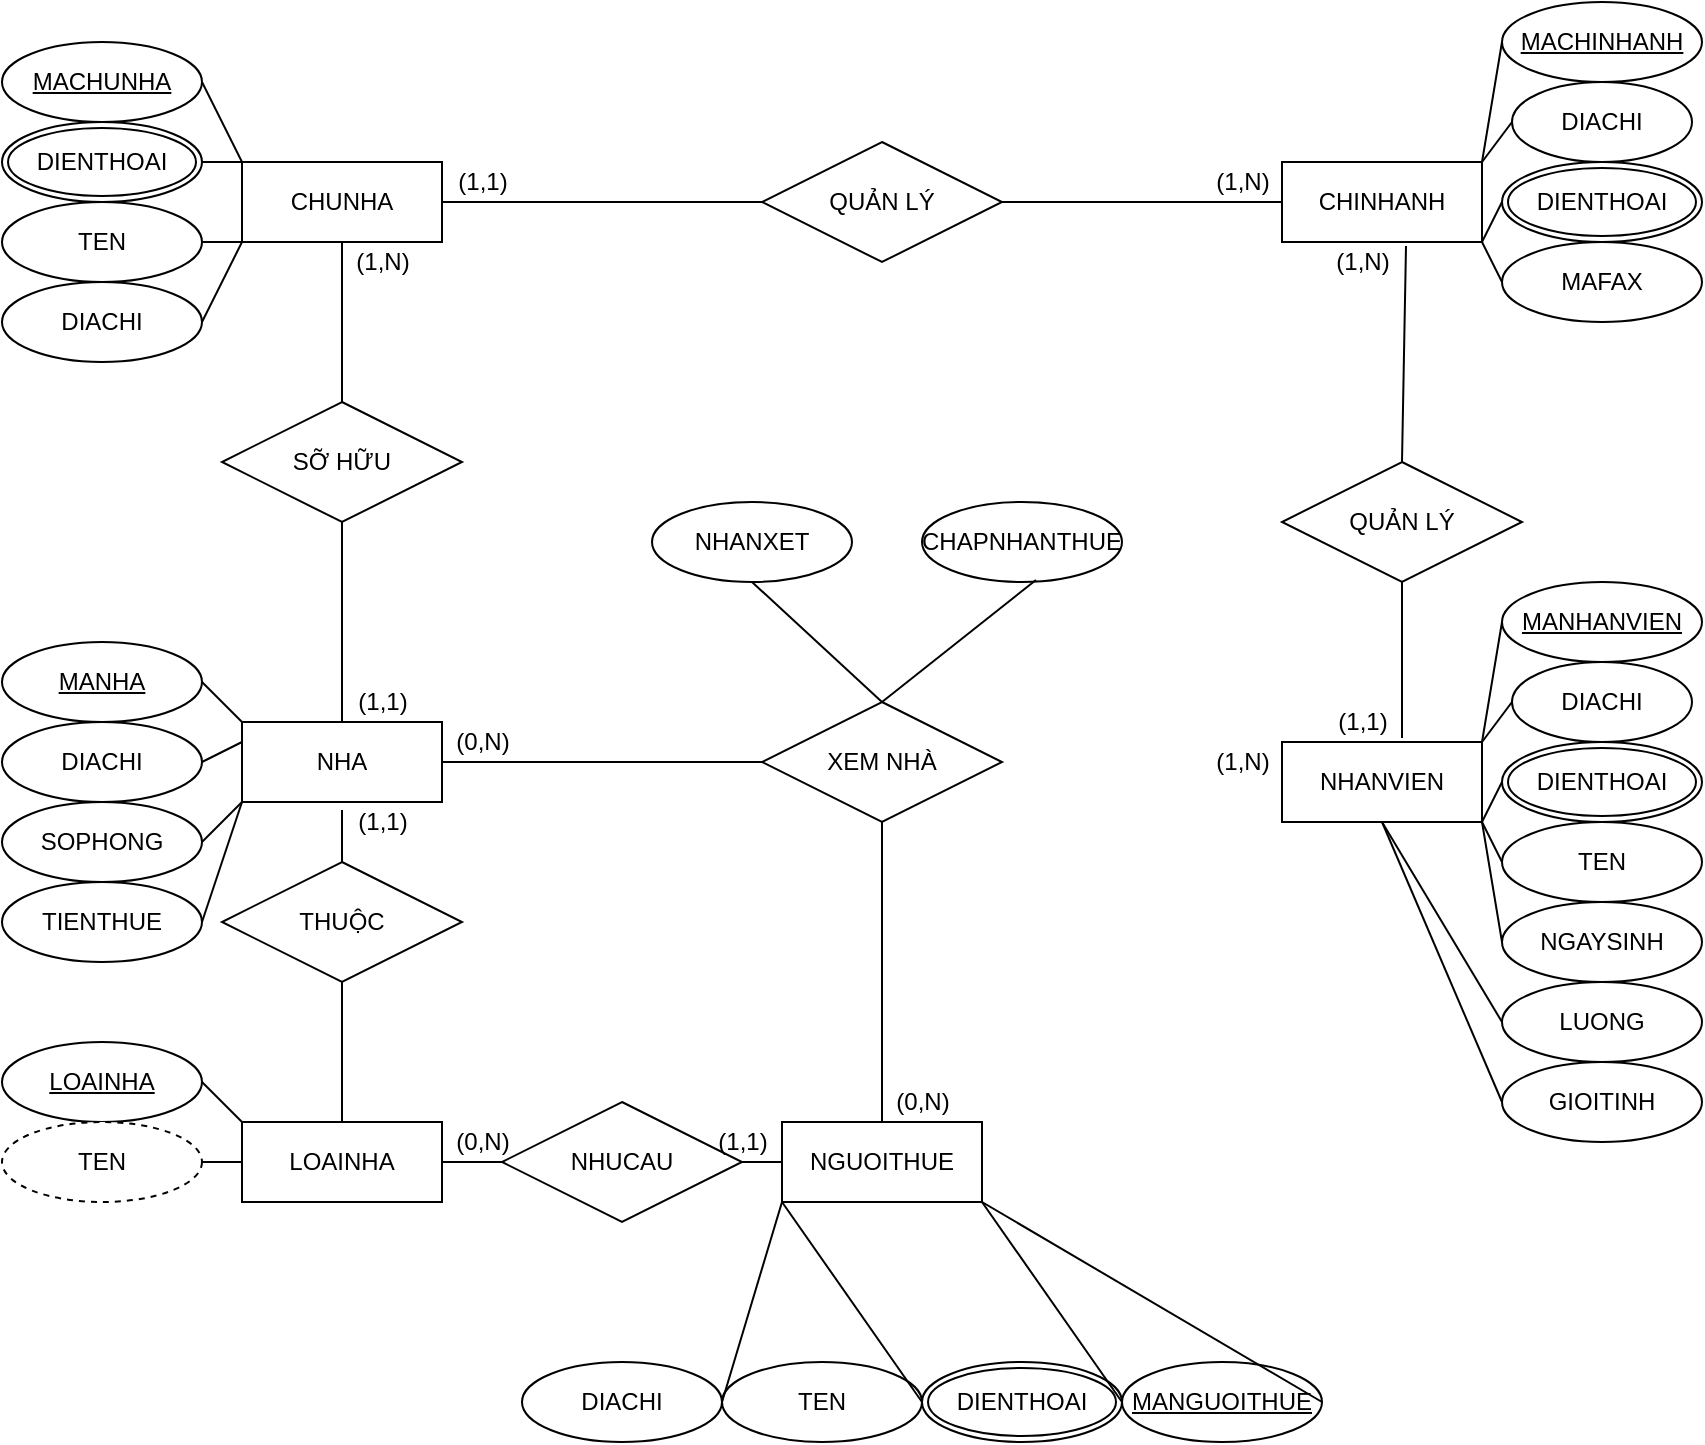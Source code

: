 <mxfile version="14.7.6" type="github">
  <diagram id="R2lEEEUBdFMjLlhIrx00" name="Page-1">
    <mxGraphModel dx="1422" dy="820" grid="1" gridSize="10" guides="1" tooltips="1" connect="1" arrows="1" fold="1" page="1" pageScale="1" pageWidth="850" pageHeight="1100" math="0" shadow="0" extFonts="Permanent Marker^https://fonts.googleapis.com/css?family=Permanent+Marker">
      <root>
        <mxCell id="0" />
        <mxCell id="1" parent="0" />
        <mxCell id="4W3iUB-YqKtE-QNoI75w-1" value="&lt;div&gt;CHUNHA&lt;/div&gt;" style="whiteSpace=wrap;html=1;align=center;" vertex="1" parent="1">
          <mxGeometry x="120" y="80" width="100" height="40" as="geometry" />
        </mxCell>
        <mxCell id="4W3iUB-YqKtE-QNoI75w-3" value="MACHUNHA" style="ellipse;whiteSpace=wrap;html=1;align=center;fontStyle=4;" vertex="1" parent="1">
          <mxGeometry y="20" width="100" height="40" as="geometry" />
        </mxCell>
        <mxCell id="4W3iUB-YqKtE-QNoI75w-5" value="DIACHI" style="ellipse;whiteSpace=wrap;html=1;align=center;" vertex="1" parent="1">
          <mxGeometry y="140" width="100" height="40" as="geometry" />
        </mxCell>
        <mxCell id="4W3iUB-YqKtE-QNoI75w-6" value="TEN" style="ellipse;whiteSpace=wrap;html=1;align=center;" vertex="1" parent="1">
          <mxGeometry y="100" width="100" height="40" as="geometry" />
        </mxCell>
        <mxCell id="4W3iUB-YqKtE-QNoI75w-9" value="&lt;div&gt;DIENTHOAI&lt;/div&gt;" style="ellipse;shape=doubleEllipse;margin=3;whiteSpace=wrap;html=1;align=center;" vertex="1" parent="1">
          <mxGeometry y="60" width="100" height="40" as="geometry" />
        </mxCell>
        <mxCell id="4W3iUB-YqKtE-QNoI75w-10" value="" style="endArrow=none;html=1;rounded=0;exitX=1;exitY=0.5;exitDx=0;exitDy=0;entryX=0;entryY=0;entryDx=0;entryDy=0;" edge="1" parent="1" source="4W3iUB-YqKtE-QNoI75w-3" target="4W3iUB-YqKtE-QNoI75w-1">
          <mxGeometry relative="1" as="geometry">
            <mxPoint x="340" y="420" as="sourcePoint" />
            <mxPoint x="500" y="420" as="targetPoint" />
          </mxGeometry>
        </mxCell>
        <mxCell id="4W3iUB-YqKtE-QNoI75w-14" value="" style="endArrow=none;html=1;rounded=0;exitX=1;exitY=0.5;exitDx=0;exitDy=0;" edge="1" parent="1" source="4W3iUB-YqKtE-QNoI75w-5">
          <mxGeometry relative="1" as="geometry">
            <mxPoint x="340" y="420" as="sourcePoint" />
            <mxPoint x="120" y="120" as="targetPoint" />
          </mxGeometry>
        </mxCell>
        <mxCell id="4W3iUB-YqKtE-QNoI75w-15" value="" style="endArrow=none;html=1;rounded=0;exitX=1;exitY=0.5;exitDx=0;exitDy=0;entryX=0;entryY=1;entryDx=0;entryDy=0;" edge="1" parent="1" source="4W3iUB-YqKtE-QNoI75w-6" target="4W3iUB-YqKtE-QNoI75w-1">
          <mxGeometry relative="1" as="geometry">
            <mxPoint x="340" y="420" as="sourcePoint" />
            <mxPoint x="500" y="420" as="targetPoint" />
          </mxGeometry>
        </mxCell>
        <mxCell id="4W3iUB-YqKtE-QNoI75w-16" value="" style="endArrow=none;html=1;rounded=0;exitX=1;exitY=0.5;exitDx=0;exitDy=0;entryX=0;entryY=0;entryDx=0;entryDy=0;" edge="1" parent="1" source="4W3iUB-YqKtE-QNoI75w-9" target="4W3iUB-YqKtE-QNoI75w-1">
          <mxGeometry relative="1" as="geometry">
            <mxPoint x="340" y="420" as="sourcePoint" />
            <mxPoint x="500" y="420" as="targetPoint" />
          </mxGeometry>
        </mxCell>
        <mxCell id="4W3iUB-YqKtE-QNoI75w-17" value="NHA" style="whiteSpace=wrap;html=1;align=center;" vertex="1" parent="1">
          <mxGeometry x="120" y="360" width="100" height="40" as="geometry" />
        </mxCell>
        <mxCell id="4W3iUB-YqKtE-QNoI75w-18" value="MANHA" style="ellipse;whiteSpace=wrap;html=1;align=center;fontStyle=4;" vertex="1" parent="1">
          <mxGeometry y="320" width="100" height="40" as="geometry" />
        </mxCell>
        <mxCell id="4W3iUB-YqKtE-QNoI75w-19" value="DIACHI" style="ellipse;whiteSpace=wrap;html=1;align=center;" vertex="1" parent="1">
          <mxGeometry y="360" width="100" height="40" as="geometry" />
        </mxCell>
        <mxCell id="4W3iUB-YqKtE-QNoI75w-20" value="SOPHONG" style="ellipse;whiteSpace=wrap;html=1;align=center;" vertex="1" parent="1">
          <mxGeometry y="400" width="100" height="40" as="geometry" />
        </mxCell>
        <mxCell id="4W3iUB-YqKtE-QNoI75w-21" value="&lt;div&gt;TIENTHUE&lt;/div&gt;" style="ellipse;whiteSpace=wrap;html=1;align=center;" vertex="1" parent="1">
          <mxGeometry y="440" width="100" height="40" as="geometry" />
        </mxCell>
        <mxCell id="4W3iUB-YqKtE-QNoI75w-22" value="" style="endArrow=none;html=1;rounded=0;exitX=1;exitY=0.5;exitDx=0;exitDy=0;entryX=0;entryY=1;entryDx=0;entryDy=0;" edge="1" parent="1" source="4W3iUB-YqKtE-QNoI75w-21" target="4W3iUB-YqKtE-QNoI75w-17">
          <mxGeometry relative="1" as="geometry">
            <mxPoint x="340" y="420" as="sourcePoint" />
            <mxPoint x="150" y="390" as="targetPoint" />
          </mxGeometry>
        </mxCell>
        <mxCell id="4W3iUB-YqKtE-QNoI75w-23" value="" style="endArrow=none;html=1;rounded=0;exitX=1;exitY=0.5;exitDx=0;exitDy=0;entryX=0;entryY=1;entryDx=0;entryDy=0;" edge="1" parent="1" source="4W3iUB-YqKtE-QNoI75w-20" target="4W3iUB-YqKtE-QNoI75w-17">
          <mxGeometry relative="1" as="geometry">
            <mxPoint x="340" y="420" as="sourcePoint" />
            <mxPoint x="500" y="420" as="targetPoint" />
          </mxGeometry>
        </mxCell>
        <mxCell id="4W3iUB-YqKtE-QNoI75w-24" value="" style="endArrow=none;html=1;rounded=0;exitX=1;exitY=0.5;exitDx=0;exitDy=0;entryX=0;entryY=0.25;entryDx=0;entryDy=0;" edge="1" parent="1" source="4W3iUB-YqKtE-QNoI75w-19" target="4W3iUB-YqKtE-QNoI75w-17">
          <mxGeometry relative="1" as="geometry">
            <mxPoint x="340" y="420" as="sourcePoint" />
            <mxPoint x="500" y="420" as="targetPoint" />
          </mxGeometry>
        </mxCell>
        <mxCell id="4W3iUB-YqKtE-QNoI75w-25" value="" style="endArrow=none;html=1;rounded=0;exitX=1;exitY=0.5;exitDx=0;exitDy=0;entryX=0;entryY=0;entryDx=0;entryDy=0;" edge="1" parent="1" source="4W3iUB-YqKtE-QNoI75w-18" target="4W3iUB-YqKtE-QNoI75w-17">
          <mxGeometry relative="1" as="geometry">
            <mxPoint x="340" y="420" as="sourcePoint" />
            <mxPoint x="500" y="420" as="targetPoint" />
          </mxGeometry>
        </mxCell>
        <mxCell id="4W3iUB-YqKtE-QNoI75w-26" value="SỠ HỮU" style="shape=rhombus;perimeter=rhombusPerimeter;whiteSpace=wrap;html=1;align=center;" vertex="1" parent="1">
          <mxGeometry x="110" y="200" width="120" height="60" as="geometry" />
        </mxCell>
        <mxCell id="4W3iUB-YqKtE-QNoI75w-36" value="" style="endArrow=none;html=1;rounded=0;exitX=0.5;exitY=0;exitDx=0;exitDy=0;entryX=0.5;entryY=1;entryDx=0;entryDy=0;" edge="1" parent="1" source="4W3iUB-YqKtE-QNoI75w-26" target="4W3iUB-YqKtE-QNoI75w-1">
          <mxGeometry relative="1" as="geometry">
            <mxPoint x="340" y="420" as="sourcePoint" />
            <mxPoint x="500" y="420" as="targetPoint" />
          </mxGeometry>
        </mxCell>
        <mxCell id="4W3iUB-YqKtE-QNoI75w-37" value="&lt;div&gt;(1,N)&lt;/div&gt;" style="text;html=1;align=center;verticalAlign=middle;resizable=0;points=[];autosize=1;strokeColor=none;" vertex="1" parent="1">
          <mxGeometry x="170" y="120" width="40" height="20" as="geometry" />
        </mxCell>
        <mxCell id="4W3iUB-YqKtE-QNoI75w-39" value="" style="endArrow=none;html=1;rounded=0;exitX=0.5;exitY=1;exitDx=0;exitDy=0;" edge="1" parent="1" source="4W3iUB-YqKtE-QNoI75w-26" target="4W3iUB-YqKtE-QNoI75w-17">
          <mxGeometry relative="1" as="geometry">
            <mxPoint x="340" y="420" as="sourcePoint" />
            <mxPoint x="500" y="420" as="targetPoint" />
          </mxGeometry>
        </mxCell>
        <mxCell id="4W3iUB-YqKtE-QNoI75w-40" value="&lt;div&gt;(1,1)&lt;/div&gt;" style="text;html=1;align=center;verticalAlign=middle;resizable=0;points=[];autosize=1;strokeColor=none;" vertex="1" parent="1">
          <mxGeometry x="170" y="340" width="40" height="20" as="geometry" />
        </mxCell>
        <mxCell id="4W3iUB-YqKtE-QNoI75w-43" value="" style="endArrow=none;html=1;rounded=0;exitX=1;exitY=0.5;exitDx=0;exitDy=0;entryX=0;entryY=0;entryDx=0;entryDy=0;" edge="1" source="4W3iUB-YqKtE-QNoI75w-51" parent="1" target="4W3iUB-YqKtE-QNoI75w-47">
          <mxGeometry relative="1" as="geometry">
            <mxPoint x="720" y="410" as="sourcePoint" />
            <mxPoint x="500" y="110" as="targetPoint" />
          </mxGeometry>
        </mxCell>
        <mxCell id="4W3iUB-YqKtE-QNoI75w-44" value="" style="endArrow=none;html=1;rounded=0;exitX=1;exitY=0.5;exitDx=0;exitDy=0;entryX=0;entryY=1;entryDx=0;entryDy=0;" edge="1" source="4W3iUB-YqKtE-QNoI75w-50" target="4W3iUB-YqKtE-QNoI75w-47" parent="1">
          <mxGeometry relative="1" as="geometry">
            <mxPoint x="720" y="410" as="sourcePoint" />
            <mxPoint x="880" y="410" as="targetPoint" />
          </mxGeometry>
        </mxCell>
        <mxCell id="4W3iUB-YqKtE-QNoI75w-45" value="" style="endArrow=none;html=1;rounded=0;exitX=1;exitY=0.5;exitDx=0;exitDy=0;entryX=0;entryY=0;entryDx=0;entryDy=0;" edge="1" source="4W3iUB-YqKtE-QNoI75w-49" target="4W3iUB-YqKtE-QNoI75w-47" parent="1">
          <mxGeometry relative="1" as="geometry">
            <mxPoint x="720" y="410" as="sourcePoint" />
            <mxPoint x="880" y="410" as="targetPoint" />
          </mxGeometry>
        </mxCell>
        <mxCell id="4W3iUB-YqKtE-QNoI75w-46" value="" style="endArrow=none;html=1;rounded=0;exitX=1;exitY=0.5;exitDx=0;exitDy=0;entryX=0;entryY=1;entryDx=0;entryDy=0;" edge="1" source="4W3iUB-YqKtE-QNoI75w-48" target="4W3iUB-YqKtE-QNoI75w-47" parent="1">
          <mxGeometry relative="1" as="geometry">
            <mxPoint x="720" y="410" as="sourcePoint" />
            <mxPoint x="880" y="410" as="targetPoint" />
          </mxGeometry>
        </mxCell>
        <mxCell id="4W3iUB-YqKtE-QNoI75w-47" value="CHINHANH" style="whiteSpace=wrap;html=1;align=center;direction=west;" vertex="1" parent="1">
          <mxGeometry x="640" y="80" width="100" height="40" as="geometry" />
        </mxCell>
        <mxCell id="4W3iUB-YqKtE-QNoI75w-48" value="MACHINHANH" style="ellipse;whiteSpace=wrap;html=1;align=center;fontStyle=4;direction=west;" vertex="1" parent="1">
          <mxGeometry x="750" width="100" height="40" as="geometry" />
        </mxCell>
        <mxCell id="4W3iUB-YqKtE-QNoI75w-49" value="&lt;div&gt;DIENTHOAI&lt;/div&gt;" style="ellipse;shape=doubleEllipse;margin=3;whiteSpace=wrap;html=1;align=center;direction=west;" vertex="1" parent="1">
          <mxGeometry x="750" y="80" width="100" height="40" as="geometry" />
        </mxCell>
        <mxCell id="4W3iUB-YqKtE-QNoI75w-50" value="&lt;div&gt;DIACHI&lt;/div&gt;" style="ellipse;whiteSpace=wrap;html=1;align=center;direction=west;" vertex="1" parent="1">
          <mxGeometry x="755" y="40" width="90" height="40" as="geometry" />
        </mxCell>
        <mxCell id="4W3iUB-YqKtE-QNoI75w-51" value="MAFAX" style="ellipse;whiteSpace=wrap;html=1;align=center;direction=west;" vertex="1" parent="1">
          <mxGeometry x="750" y="120" width="100" height="40" as="geometry" />
        </mxCell>
        <mxCell id="4W3iUB-YqKtE-QNoI75w-53" value="QUẢN LÝ" style="shape=rhombus;perimeter=rhombusPerimeter;whiteSpace=wrap;html=1;align=center;" vertex="1" parent="1">
          <mxGeometry x="380" y="70" width="120" height="60" as="geometry" />
        </mxCell>
        <mxCell id="4W3iUB-YqKtE-QNoI75w-54" value="" style="endArrow=none;html=1;rounded=0;exitX=1;exitY=0.5;exitDx=0;exitDy=0;" edge="1" parent="1" source="4W3iUB-YqKtE-QNoI75w-1" target="4W3iUB-YqKtE-QNoI75w-53">
          <mxGeometry relative="1" as="geometry">
            <mxPoint x="190" y="400" as="sourcePoint" />
            <mxPoint x="350" y="400" as="targetPoint" />
          </mxGeometry>
        </mxCell>
        <mxCell id="4W3iUB-YqKtE-QNoI75w-55" value="" style="endArrow=none;html=1;rounded=0;exitX=1;exitY=0.5;exitDx=0;exitDy=0;" edge="1" parent="1" source="4W3iUB-YqKtE-QNoI75w-53" target="4W3iUB-YqKtE-QNoI75w-47">
          <mxGeometry relative="1" as="geometry">
            <mxPoint x="190" y="400" as="sourcePoint" />
            <mxPoint x="350" y="400" as="targetPoint" />
          </mxGeometry>
        </mxCell>
        <mxCell id="4W3iUB-YqKtE-QNoI75w-56" value="(1,1)" style="text;html=1;align=center;verticalAlign=middle;resizable=0;points=[];autosize=1;strokeColor=none;" vertex="1" parent="1">
          <mxGeometry x="220" y="80" width="40" height="20" as="geometry" />
        </mxCell>
        <mxCell id="4W3iUB-YqKtE-QNoI75w-57" value="(1,N)" style="text;html=1;align=center;verticalAlign=middle;resizable=0;points=[];autosize=1;strokeColor=none;" vertex="1" parent="1">
          <mxGeometry x="600" y="80" width="40" height="20" as="geometry" />
        </mxCell>
        <mxCell id="4W3iUB-YqKtE-QNoI75w-58" value="" style="endArrow=none;html=1;rounded=0;exitX=1;exitY=0.5;exitDx=0;exitDy=0;entryX=0;entryY=0;entryDx=0;entryDy=0;" edge="1" source="4W3iUB-YqKtE-QNoI75w-66" target="4W3iUB-YqKtE-QNoI75w-62" parent="1">
          <mxGeometry relative="1" as="geometry">
            <mxPoint x="720" y="700" as="sourcePoint" />
            <mxPoint x="500" y="400" as="targetPoint" />
          </mxGeometry>
        </mxCell>
        <mxCell id="4W3iUB-YqKtE-QNoI75w-59" value="" style="endArrow=none;html=1;rounded=0;exitX=1;exitY=0.5;exitDx=0;exitDy=0;entryX=0;entryY=1;entryDx=0;entryDy=0;" edge="1" source="4W3iUB-YqKtE-QNoI75w-65" target="4W3iUB-YqKtE-QNoI75w-62" parent="1">
          <mxGeometry relative="1" as="geometry">
            <mxPoint x="720" y="700" as="sourcePoint" />
            <mxPoint x="880" y="700" as="targetPoint" />
          </mxGeometry>
        </mxCell>
        <mxCell id="4W3iUB-YqKtE-QNoI75w-60" value="" style="endArrow=none;html=1;rounded=0;exitX=1;exitY=0.5;exitDx=0;exitDy=0;entryX=0;entryY=0;entryDx=0;entryDy=0;" edge="1" source="4W3iUB-YqKtE-QNoI75w-64" target="4W3iUB-YqKtE-QNoI75w-62" parent="1">
          <mxGeometry relative="1" as="geometry">
            <mxPoint x="720" y="700" as="sourcePoint" />
            <mxPoint x="880" y="700" as="targetPoint" />
          </mxGeometry>
        </mxCell>
        <mxCell id="4W3iUB-YqKtE-QNoI75w-61" value="" style="endArrow=none;html=1;rounded=0;exitX=1;exitY=0.5;exitDx=0;exitDy=0;entryX=0;entryY=1;entryDx=0;entryDy=0;" edge="1" source="4W3iUB-YqKtE-QNoI75w-63" target="4W3iUB-YqKtE-QNoI75w-62" parent="1">
          <mxGeometry relative="1" as="geometry">
            <mxPoint x="720" y="700" as="sourcePoint" />
            <mxPoint x="880" y="700" as="targetPoint" />
          </mxGeometry>
        </mxCell>
        <mxCell id="4W3iUB-YqKtE-QNoI75w-62" value="NHANVIEN" style="whiteSpace=wrap;html=1;align=center;direction=west;" vertex="1" parent="1">
          <mxGeometry x="640" y="370" width="100" height="40" as="geometry" />
        </mxCell>
        <mxCell id="4W3iUB-YqKtE-QNoI75w-63" value="MANHANVIEN" style="ellipse;whiteSpace=wrap;html=1;align=center;fontStyle=4;direction=west;" vertex="1" parent="1">
          <mxGeometry x="750" y="290" width="100" height="40" as="geometry" />
        </mxCell>
        <mxCell id="4W3iUB-YqKtE-QNoI75w-64" value="&lt;div&gt;DIENTHOAI&lt;/div&gt;" style="ellipse;shape=doubleEllipse;margin=3;whiteSpace=wrap;html=1;align=center;direction=west;" vertex="1" parent="1">
          <mxGeometry x="750" y="370" width="100" height="40" as="geometry" />
        </mxCell>
        <mxCell id="4W3iUB-YqKtE-QNoI75w-65" value="&lt;div&gt;DIACHI&lt;/div&gt;" style="ellipse;whiteSpace=wrap;html=1;align=center;direction=west;" vertex="1" parent="1">
          <mxGeometry x="755" y="330" width="90" height="40" as="geometry" />
        </mxCell>
        <mxCell id="4W3iUB-YqKtE-QNoI75w-66" value="TEN" style="ellipse;whiteSpace=wrap;html=1;align=center;direction=west;" vertex="1" parent="1">
          <mxGeometry x="750" y="410" width="100" height="40" as="geometry" />
        </mxCell>
        <mxCell id="4W3iUB-YqKtE-QNoI75w-67" value="(1,N)" style="text;html=1;align=center;verticalAlign=middle;resizable=0;points=[];autosize=1;strokeColor=none;" vertex="1" parent="1">
          <mxGeometry x="600" y="370" width="40" height="20" as="geometry" />
        </mxCell>
        <mxCell id="4W3iUB-YqKtE-QNoI75w-68" value="" style="endArrow=none;html=1;rounded=0;exitX=1;exitY=0.5;exitDx=0;exitDy=0;entryX=0;entryY=0;entryDx=0;entryDy=0;" edge="1" source="4W3iUB-YqKtE-QNoI75w-69" parent="1" target="4W3iUB-YqKtE-QNoI75w-62">
          <mxGeometry relative="1" as="geometry">
            <mxPoint x="715" y="760" as="sourcePoint" />
            <mxPoint x="735" y="470" as="targetPoint" />
          </mxGeometry>
        </mxCell>
        <mxCell id="4W3iUB-YqKtE-QNoI75w-69" value="&lt;div&gt;NGAYSINH&lt;/div&gt;" style="ellipse;whiteSpace=wrap;html=1;align=center;direction=west;" vertex="1" parent="1">
          <mxGeometry x="750" y="450" width="100" height="40" as="geometry" />
        </mxCell>
        <mxCell id="4W3iUB-YqKtE-QNoI75w-70" value="" style="endArrow=none;html=1;rounded=0;exitX=1;exitY=0.5;exitDx=0;exitDy=0;entryX=0.5;entryY=0;entryDx=0;entryDy=0;" edge="1" source="4W3iUB-YqKtE-QNoI75w-71" parent="1" target="4W3iUB-YqKtE-QNoI75w-62">
          <mxGeometry relative="1" as="geometry">
            <mxPoint x="540" y="760" as="sourcePoint" />
            <mxPoint x="560" y="470" as="targetPoint" />
          </mxGeometry>
        </mxCell>
        <mxCell id="4W3iUB-YqKtE-QNoI75w-71" value="LUONG" style="ellipse;whiteSpace=wrap;html=1;align=center;direction=west;" vertex="1" parent="1">
          <mxGeometry x="750" y="490" width="100" height="40" as="geometry" />
        </mxCell>
        <mxCell id="4W3iUB-YqKtE-QNoI75w-72" value="" style="endArrow=none;html=1;rounded=0;exitX=1;exitY=0.5;exitDx=0;exitDy=0;" edge="1" source="4W3iUB-YqKtE-QNoI75w-73" parent="1">
          <mxGeometry relative="1" as="geometry">
            <mxPoint x="700" y="860" as="sourcePoint" />
            <mxPoint x="690" y="410" as="targetPoint" />
          </mxGeometry>
        </mxCell>
        <mxCell id="4W3iUB-YqKtE-QNoI75w-73" value="GIOITINH" style="ellipse;whiteSpace=wrap;html=1;align=center;direction=west;" vertex="1" parent="1">
          <mxGeometry x="750" y="530" width="100" height="40" as="geometry" />
        </mxCell>
        <mxCell id="4W3iUB-YqKtE-QNoI75w-74" value="QUẢN LÝ" style="shape=rhombus;perimeter=rhombusPerimeter;whiteSpace=wrap;html=1;align=center;" vertex="1" parent="1">
          <mxGeometry x="640" y="230" width="120" height="60" as="geometry" />
        </mxCell>
        <mxCell id="4W3iUB-YqKtE-QNoI75w-75" value="" style="endArrow=none;html=1;rounded=0;exitX=0.4;exitY=1.05;exitDx=0;exitDy=0;exitPerimeter=0;" edge="1" target="4W3iUB-YqKtE-QNoI75w-74" parent="1" source="4W3iUB-YqKtE-QNoI75w-62">
          <mxGeometry relative="1" as="geometry">
            <mxPoint x="480" y="260" as="sourcePoint" />
            <mxPoint x="610" y="560" as="targetPoint" />
          </mxGeometry>
        </mxCell>
        <mxCell id="4W3iUB-YqKtE-QNoI75w-76" value="" style="endArrow=none;html=1;rounded=0;exitX=0.5;exitY=0;exitDx=0;exitDy=0;" edge="1" source="4W3iUB-YqKtE-QNoI75w-74" parent="1">
          <mxGeometry relative="1" as="geometry">
            <mxPoint x="450" y="560" as="sourcePoint" />
            <mxPoint x="702" y="122" as="targetPoint" />
          </mxGeometry>
        </mxCell>
        <mxCell id="4W3iUB-YqKtE-QNoI75w-77" value="(1,1)" style="text;html=1;align=center;verticalAlign=middle;resizable=0;points=[];autosize=1;strokeColor=none;" vertex="1" parent="1">
          <mxGeometry x="660" y="350" width="40" height="20" as="geometry" />
        </mxCell>
        <mxCell id="4W3iUB-YqKtE-QNoI75w-78" value="(1,N)" style="text;html=1;align=center;verticalAlign=middle;resizable=0;points=[];autosize=1;strokeColor=none;" vertex="1" parent="1">
          <mxGeometry x="660" y="120" width="40" height="20" as="geometry" />
        </mxCell>
        <mxCell id="4W3iUB-YqKtE-QNoI75w-80" value="LOAINHA" style="whiteSpace=wrap;html=1;align=center;" vertex="1" parent="1">
          <mxGeometry x="120" y="560" width="100" height="40" as="geometry" />
        </mxCell>
        <mxCell id="4W3iUB-YqKtE-QNoI75w-81" value="LOAINHA" style="ellipse;whiteSpace=wrap;html=1;align=center;fontStyle=4;" vertex="1" parent="1">
          <mxGeometry y="520" width="100" height="40" as="geometry" />
        </mxCell>
        <mxCell id="4W3iUB-YqKtE-QNoI75w-82" value="" style="endArrow=none;html=1;rounded=0;exitX=1;exitY=0.5;exitDx=0;exitDy=0;entryX=0;entryY=0;entryDx=0;entryDy=0;" edge="1" source="4W3iUB-YqKtE-QNoI75w-81" parent="1">
          <mxGeometry relative="1" as="geometry">
            <mxPoint x="340" y="620" as="sourcePoint" />
            <mxPoint x="120" y="560" as="targetPoint" />
          </mxGeometry>
        </mxCell>
        <mxCell id="4W3iUB-YqKtE-QNoI75w-83" value="TEN" style="ellipse;whiteSpace=wrap;html=1;align=center;dashed=1;" vertex="1" parent="1">
          <mxGeometry y="560" width="100" height="40" as="geometry" />
        </mxCell>
        <mxCell id="4W3iUB-YqKtE-QNoI75w-84" value="" style="endArrow=none;html=1;rounded=0;exitX=1;exitY=0.5;exitDx=0;exitDy=0;entryX=0;entryY=0.5;entryDx=0;entryDy=0;" edge="1" parent="1" source="4W3iUB-YqKtE-QNoI75w-83" target="4W3iUB-YqKtE-QNoI75w-80">
          <mxGeometry relative="1" as="geometry">
            <mxPoint x="360" y="330" as="sourcePoint" />
            <mxPoint x="520" y="330" as="targetPoint" />
          </mxGeometry>
        </mxCell>
        <mxCell id="4W3iUB-YqKtE-QNoI75w-85" value="THUỘC" style="shape=rhombus;perimeter=rhombusPerimeter;whiteSpace=wrap;html=1;align=center;" vertex="1" parent="1">
          <mxGeometry x="110" y="430" width="120" height="60" as="geometry" />
        </mxCell>
        <mxCell id="4W3iUB-YqKtE-QNoI75w-86" value="" style="endArrow=none;html=1;rounded=0;entryX=0;entryY=0.2;entryDx=0;entryDy=0;entryPerimeter=0;" edge="1" parent="1" target="4W3iUB-YqKtE-QNoI75w-87">
          <mxGeometry relative="1" as="geometry">
            <mxPoint x="170" y="430" as="sourcePoint" />
            <mxPoint x="170" y="380" as="targetPoint" />
          </mxGeometry>
        </mxCell>
        <mxCell id="4W3iUB-YqKtE-QNoI75w-87" value="&lt;div&gt;(1,1)&lt;/div&gt;" style="text;html=1;align=center;verticalAlign=middle;resizable=0;points=[];autosize=1;strokeColor=none;" vertex="1" parent="1">
          <mxGeometry x="170" y="400" width="40" height="20" as="geometry" />
        </mxCell>
        <mxCell id="4W3iUB-YqKtE-QNoI75w-88" value="" style="endArrow=none;html=1;rounded=0;exitX=0.5;exitY=1;exitDx=0;exitDy=0;" edge="1" source="4W3iUB-YqKtE-QNoI75w-85" parent="1">
          <mxGeometry relative="1" as="geometry">
            <mxPoint x="340" y="680" as="sourcePoint" />
            <mxPoint x="170" y="560" as="targetPoint" />
          </mxGeometry>
        </mxCell>
        <mxCell id="4W3iUB-YqKtE-QNoI75w-89" value="&lt;div&gt;(0,N)&lt;/div&gt;" style="text;html=1;align=center;verticalAlign=middle;resizable=0;points=[];autosize=1;strokeColor=none;" vertex="1" parent="1">
          <mxGeometry x="440" y="540" width="40" height="20" as="geometry" />
        </mxCell>
        <mxCell id="4W3iUB-YqKtE-QNoI75w-90" value="NGUOITHUE" style="whiteSpace=wrap;html=1;align=center;" vertex="1" parent="1">
          <mxGeometry x="390" y="560" width="100" height="40" as="geometry" />
        </mxCell>
        <mxCell id="4W3iUB-YqKtE-QNoI75w-91" value="MANGUOITHUE" style="ellipse;whiteSpace=wrap;html=1;align=center;fontStyle=4;" vertex="1" parent="1">
          <mxGeometry x="560" y="680" width="100" height="40" as="geometry" />
        </mxCell>
        <mxCell id="4W3iUB-YqKtE-QNoI75w-92" value="DIACHI" style="ellipse;whiteSpace=wrap;html=1;align=center;" vertex="1" parent="1">
          <mxGeometry x="260" y="680" width="100" height="40" as="geometry" />
        </mxCell>
        <mxCell id="4W3iUB-YqKtE-QNoI75w-93" value="TEN" style="ellipse;whiteSpace=wrap;html=1;align=center;" vertex="1" parent="1">
          <mxGeometry x="360" y="680" width="100" height="40" as="geometry" />
        </mxCell>
        <mxCell id="4W3iUB-YqKtE-QNoI75w-94" value="&lt;div&gt;DIENTHOAI&lt;/div&gt;" style="ellipse;shape=doubleEllipse;margin=3;whiteSpace=wrap;html=1;align=center;" vertex="1" parent="1">
          <mxGeometry x="460" y="680" width="100" height="40" as="geometry" />
        </mxCell>
        <mxCell id="4W3iUB-YqKtE-QNoI75w-95" value="" style="endArrow=none;html=1;rounded=0;exitX=1;exitY=0.5;exitDx=0;exitDy=0;entryX=1;entryY=1;entryDx=0;entryDy=0;" edge="1" source="4W3iUB-YqKtE-QNoI75w-91" target="4W3iUB-YqKtE-QNoI75w-90" parent="1">
          <mxGeometry relative="1" as="geometry">
            <mxPoint x="610" y="900" as="sourcePoint" />
            <mxPoint x="770" y="900" as="targetPoint" />
          </mxGeometry>
        </mxCell>
        <mxCell id="4W3iUB-YqKtE-QNoI75w-96" value="" style="endArrow=none;html=1;rounded=0;exitX=1;exitY=0.5;exitDx=0;exitDy=0;" edge="1" source="4W3iUB-YqKtE-QNoI75w-92" parent="1">
          <mxGeometry relative="1" as="geometry">
            <mxPoint x="610" y="900" as="sourcePoint" />
            <mxPoint x="390" y="600" as="targetPoint" />
          </mxGeometry>
        </mxCell>
        <mxCell id="4W3iUB-YqKtE-QNoI75w-97" value="" style="endArrow=none;html=1;rounded=0;exitX=1;exitY=0.5;exitDx=0;exitDy=0;entryX=0;entryY=1;entryDx=0;entryDy=0;" edge="1" source="4W3iUB-YqKtE-QNoI75w-93" target="4W3iUB-YqKtE-QNoI75w-90" parent="1">
          <mxGeometry relative="1" as="geometry">
            <mxPoint x="610" y="900" as="sourcePoint" />
            <mxPoint x="770" y="900" as="targetPoint" />
          </mxGeometry>
        </mxCell>
        <mxCell id="4W3iUB-YqKtE-QNoI75w-98" value="" style="endArrow=none;html=1;rounded=0;exitX=1;exitY=0.5;exitDx=0;exitDy=0;entryX=1;entryY=1;entryDx=0;entryDy=0;" edge="1" source="4W3iUB-YqKtE-QNoI75w-94" target="4W3iUB-YqKtE-QNoI75w-90" parent="1">
          <mxGeometry relative="1" as="geometry">
            <mxPoint x="610" y="900" as="sourcePoint" />
            <mxPoint x="770" y="900" as="targetPoint" />
          </mxGeometry>
        </mxCell>
        <mxCell id="4W3iUB-YqKtE-QNoI75w-106" value="NHUCAU" style="shape=rhombus;perimeter=rhombusPerimeter;whiteSpace=wrap;html=1;align=center;" vertex="1" parent="1">
          <mxGeometry x="250" y="550" width="120" height="60" as="geometry" />
        </mxCell>
        <mxCell id="4W3iUB-YqKtE-QNoI75w-107" value="" style="endArrow=none;html=1;rounded=0;exitX=1;exitY=0.5;exitDx=0;exitDy=0;entryX=0;entryY=0.5;entryDx=0;entryDy=0;" edge="1" parent="1" source="4W3iUB-YqKtE-QNoI75w-80" target="4W3iUB-YqKtE-QNoI75w-106">
          <mxGeometry relative="1" as="geometry">
            <mxPoint x="360" y="350" as="sourcePoint" />
            <mxPoint x="520" y="350" as="targetPoint" />
          </mxGeometry>
        </mxCell>
        <mxCell id="4W3iUB-YqKtE-QNoI75w-108" value="" style="endArrow=none;html=1;rounded=0;exitX=1;exitY=0.5;exitDx=0;exitDy=0;entryX=0;entryY=0.5;entryDx=0;entryDy=0;" edge="1" parent="1" source="4W3iUB-YqKtE-QNoI75w-106" target="4W3iUB-YqKtE-QNoI75w-90">
          <mxGeometry relative="1" as="geometry">
            <mxPoint x="360" y="350" as="sourcePoint" />
            <mxPoint x="520" y="350" as="targetPoint" />
          </mxGeometry>
        </mxCell>
        <mxCell id="4W3iUB-YqKtE-QNoI75w-109" value="&lt;div&gt;(1,1)&lt;/div&gt;" style="text;html=1;align=center;verticalAlign=middle;resizable=0;points=[];autosize=1;strokeColor=none;" vertex="1" parent="1">
          <mxGeometry x="350" y="560" width="40" height="20" as="geometry" />
        </mxCell>
        <mxCell id="4W3iUB-YqKtE-QNoI75w-110" value="XEM NHÀ" style="shape=rhombus;perimeter=rhombusPerimeter;whiteSpace=wrap;html=1;align=center;" vertex="1" parent="1">
          <mxGeometry x="380" y="350" width="120" height="60" as="geometry" />
        </mxCell>
        <mxCell id="4W3iUB-YqKtE-QNoI75w-111" value="" style="endArrow=none;html=1;rounded=0;entryX=0.5;entryY=0;entryDx=0;entryDy=0;exitX=0.5;exitY=1;exitDx=0;exitDy=0;" edge="1" parent="1" source="4W3iUB-YqKtE-QNoI75w-110" target="4W3iUB-YqKtE-QNoI75w-90">
          <mxGeometry relative="1" as="geometry">
            <mxPoint x="360" y="350" as="sourcePoint" />
            <mxPoint x="520" y="350" as="targetPoint" />
          </mxGeometry>
        </mxCell>
        <mxCell id="4W3iUB-YqKtE-QNoI75w-112" value="" style="endArrow=none;html=1;rounded=0;exitX=1;exitY=0.5;exitDx=0;exitDy=0;entryX=0;entryY=0.5;entryDx=0;entryDy=0;" edge="1" parent="1" source="4W3iUB-YqKtE-QNoI75w-17" target="4W3iUB-YqKtE-QNoI75w-110">
          <mxGeometry relative="1" as="geometry">
            <mxPoint x="360" y="350" as="sourcePoint" />
            <mxPoint x="520" y="350" as="targetPoint" />
          </mxGeometry>
        </mxCell>
        <mxCell id="4W3iUB-YqKtE-QNoI75w-113" value="&lt;div&gt;(0,N)&lt;/div&gt;" style="text;html=1;align=center;verticalAlign=middle;resizable=0;points=[];autosize=1;strokeColor=none;" vertex="1" parent="1">
          <mxGeometry x="220" y="560" width="40" height="20" as="geometry" />
        </mxCell>
        <mxCell id="4W3iUB-YqKtE-QNoI75w-114" value="&lt;div&gt;(0,N)&lt;/div&gt;" style="text;html=1;align=center;verticalAlign=middle;resizable=0;points=[];autosize=1;strokeColor=none;" vertex="1" parent="1">
          <mxGeometry x="220" y="360" width="40" height="20" as="geometry" />
        </mxCell>
        <mxCell id="4W3iUB-YqKtE-QNoI75w-115" value="CHAPNHANTHUE" style="ellipse;whiteSpace=wrap;html=1;align=center;" vertex="1" parent="1">
          <mxGeometry x="460" y="250" width="100" height="40" as="geometry" />
        </mxCell>
        <mxCell id="4W3iUB-YqKtE-QNoI75w-116" value="NHANXET" style="ellipse;whiteSpace=wrap;html=1;align=center;" vertex="1" parent="1">
          <mxGeometry x="325" y="250" width="100" height="40" as="geometry" />
        </mxCell>
        <mxCell id="4W3iUB-YqKtE-QNoI75w-117" value="" style="endArrow=none;html=1;rounded=0;exitX=0.57;exitY=0.975;exitDx=0;exitDy=0;exitPerimeter=0;entryX=0.5;entryY=0;entryDx=0;entryDy=0;" edge="1" parent="1" source="4W3iUB-YqKtE-QNoI75w-115" target="4W3iUB-YqKtE-QNoI75w-110">
          <mxGeometry relative="1" as="geometry">
            <mxPoint x="360" y="350" as="sourcePoint" />
            <mxPoint x="520" y="350" as="targetPoint" />
          </mxGeometry>
        </mxCell>
        <mxCell id="4W3iUB-YqKtE-QNoI75w-118" value="" style="endArrow=none;html=1;rounded=0;exitX=0.5;exitY=1;exitDx=0;exitDy=0;entryX=0.5;entryY=0;entryDx=0;entryDy=0;" edge="1" parent="1" source="4W3iUB-YqKtE-QNoI75w-116" target="4W3iUB-YqKtE-QNoI75w-110">
          <mxGeometry relative="1" as="geometry">
            <mxPoint x="360" y="350" as="sourcePoint" />
            <mxPoint x="520" y="350" as="targetPoint" />
          </mxGeometry>
        </mxCell>
      </root>
    </mxGraphModel>
  </diagram>
</mxfile>
